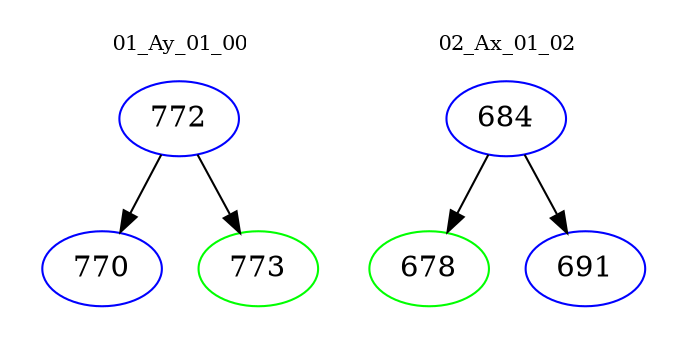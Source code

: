digraph{
subgraph cluster_0 {
color = white
label = "01_Ay_01_00";
fontsize=10;
T0_772 [label="772", color="blue"]
T0_772 -> T0_770 [color="black"]
T0_770 [label="770", color="blue"]
T0_772 -> T0_773 [color="black"]
T0_773 [label="773", color="green"]
}
subgraph cluster_1 {
color = white
label = "02_Ax_01_02";
fontsize=10;
T1_684 [label="684", color="blue"]
T1_684 -> T1_678 [color="black"]
T1_678 [label="678", color="green"]
T1_684 -> T1_691 [color="black"]
T1_691 [label="691", color="blue"]
}
}
